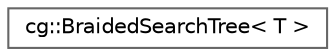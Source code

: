 digraph "Graphical Class Hierarchy"
{
 // LATEX_PDF_SIZE
  bgcolor="transparent";
  edge [fontname=Helvetica,fontsize=10,labelfontname=Helvetica,labelfontsize=10];
  node [fontname=Helvetica,fontsize=10,shape=box,height=0.2,width=0.4];
  rankdir="LR";
  Node0 [id="Node000000",label="cg::BraidedSearchTree\< T \>",height=0.2,width=0.4,color="grey40", fillcolor="white", style="filled",URL="$classcg_1_1_braided_search_tree.html",tooltip=" "];
}
